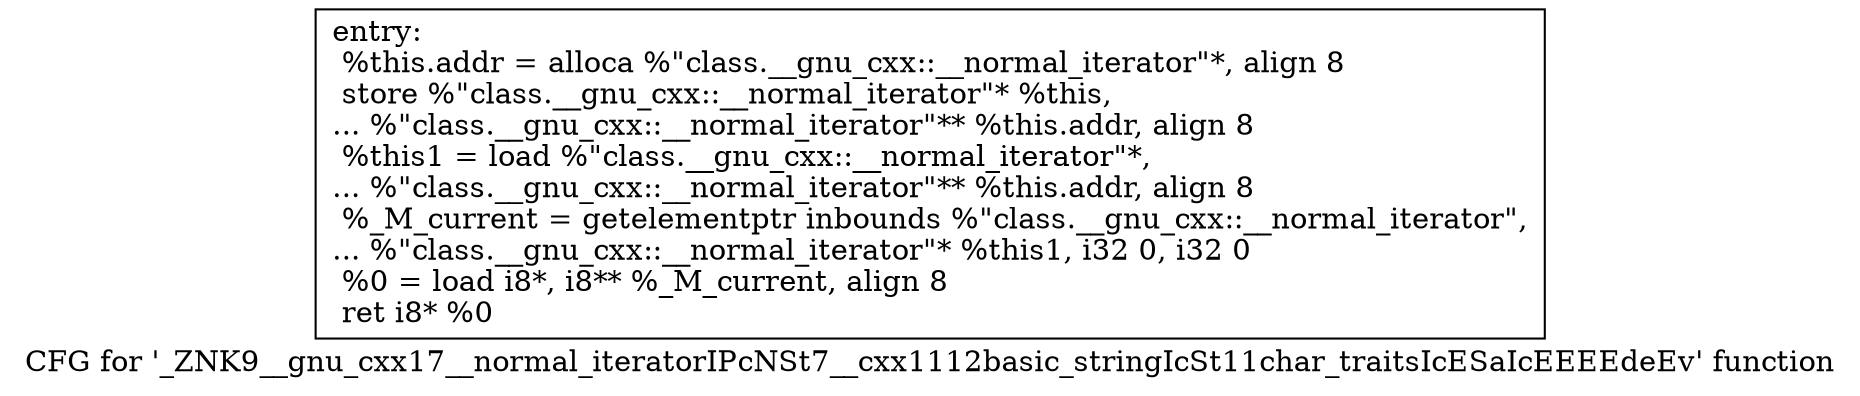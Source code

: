 digraph "CFG for '_ZNK9__gnu_cxx17__normal_iteratorIPcNSt7__cxx1112basic_stringIcSt11char_traitsIcESaIcEEEEdeEv' function" {
	label="CFG for '_ZNK9__gnu_cxx17__normal_iteratorIPcNSt7__cxx1112basic_stringIcSt11char_traitsIcESaIcEEEEdeEv' function";

	Node0x6b538f0 [shape=record,label="{entry:\l  %this.addr = alloca %\"class.__gnu_cxx::__normal_iterator\"*, align 8\l  store %\"class.__gnu_cxx::__normal_iterator\"* %this,\l... %\"class.__gnu_cxx::__normal_iterator\"** %this.addr, align 8\l  %this1 = load %\"class.__gnu_cxx::__normal_iterator\"*,\l... %\"class.__gnu_cxx::__normal_iterator\"** %this.addr, align 8\l  %_M_current = getelementptr inbounds %\"class.__gnu_cxx::__normal_iterator\",\l... %\"class.__gnu_cxx::__normal_iterator\"* %this1, i32 0, i32 0\l  %0 = load i8*, i8** %_M_current, align 8\l  ret i8* %0\l}"];
}
